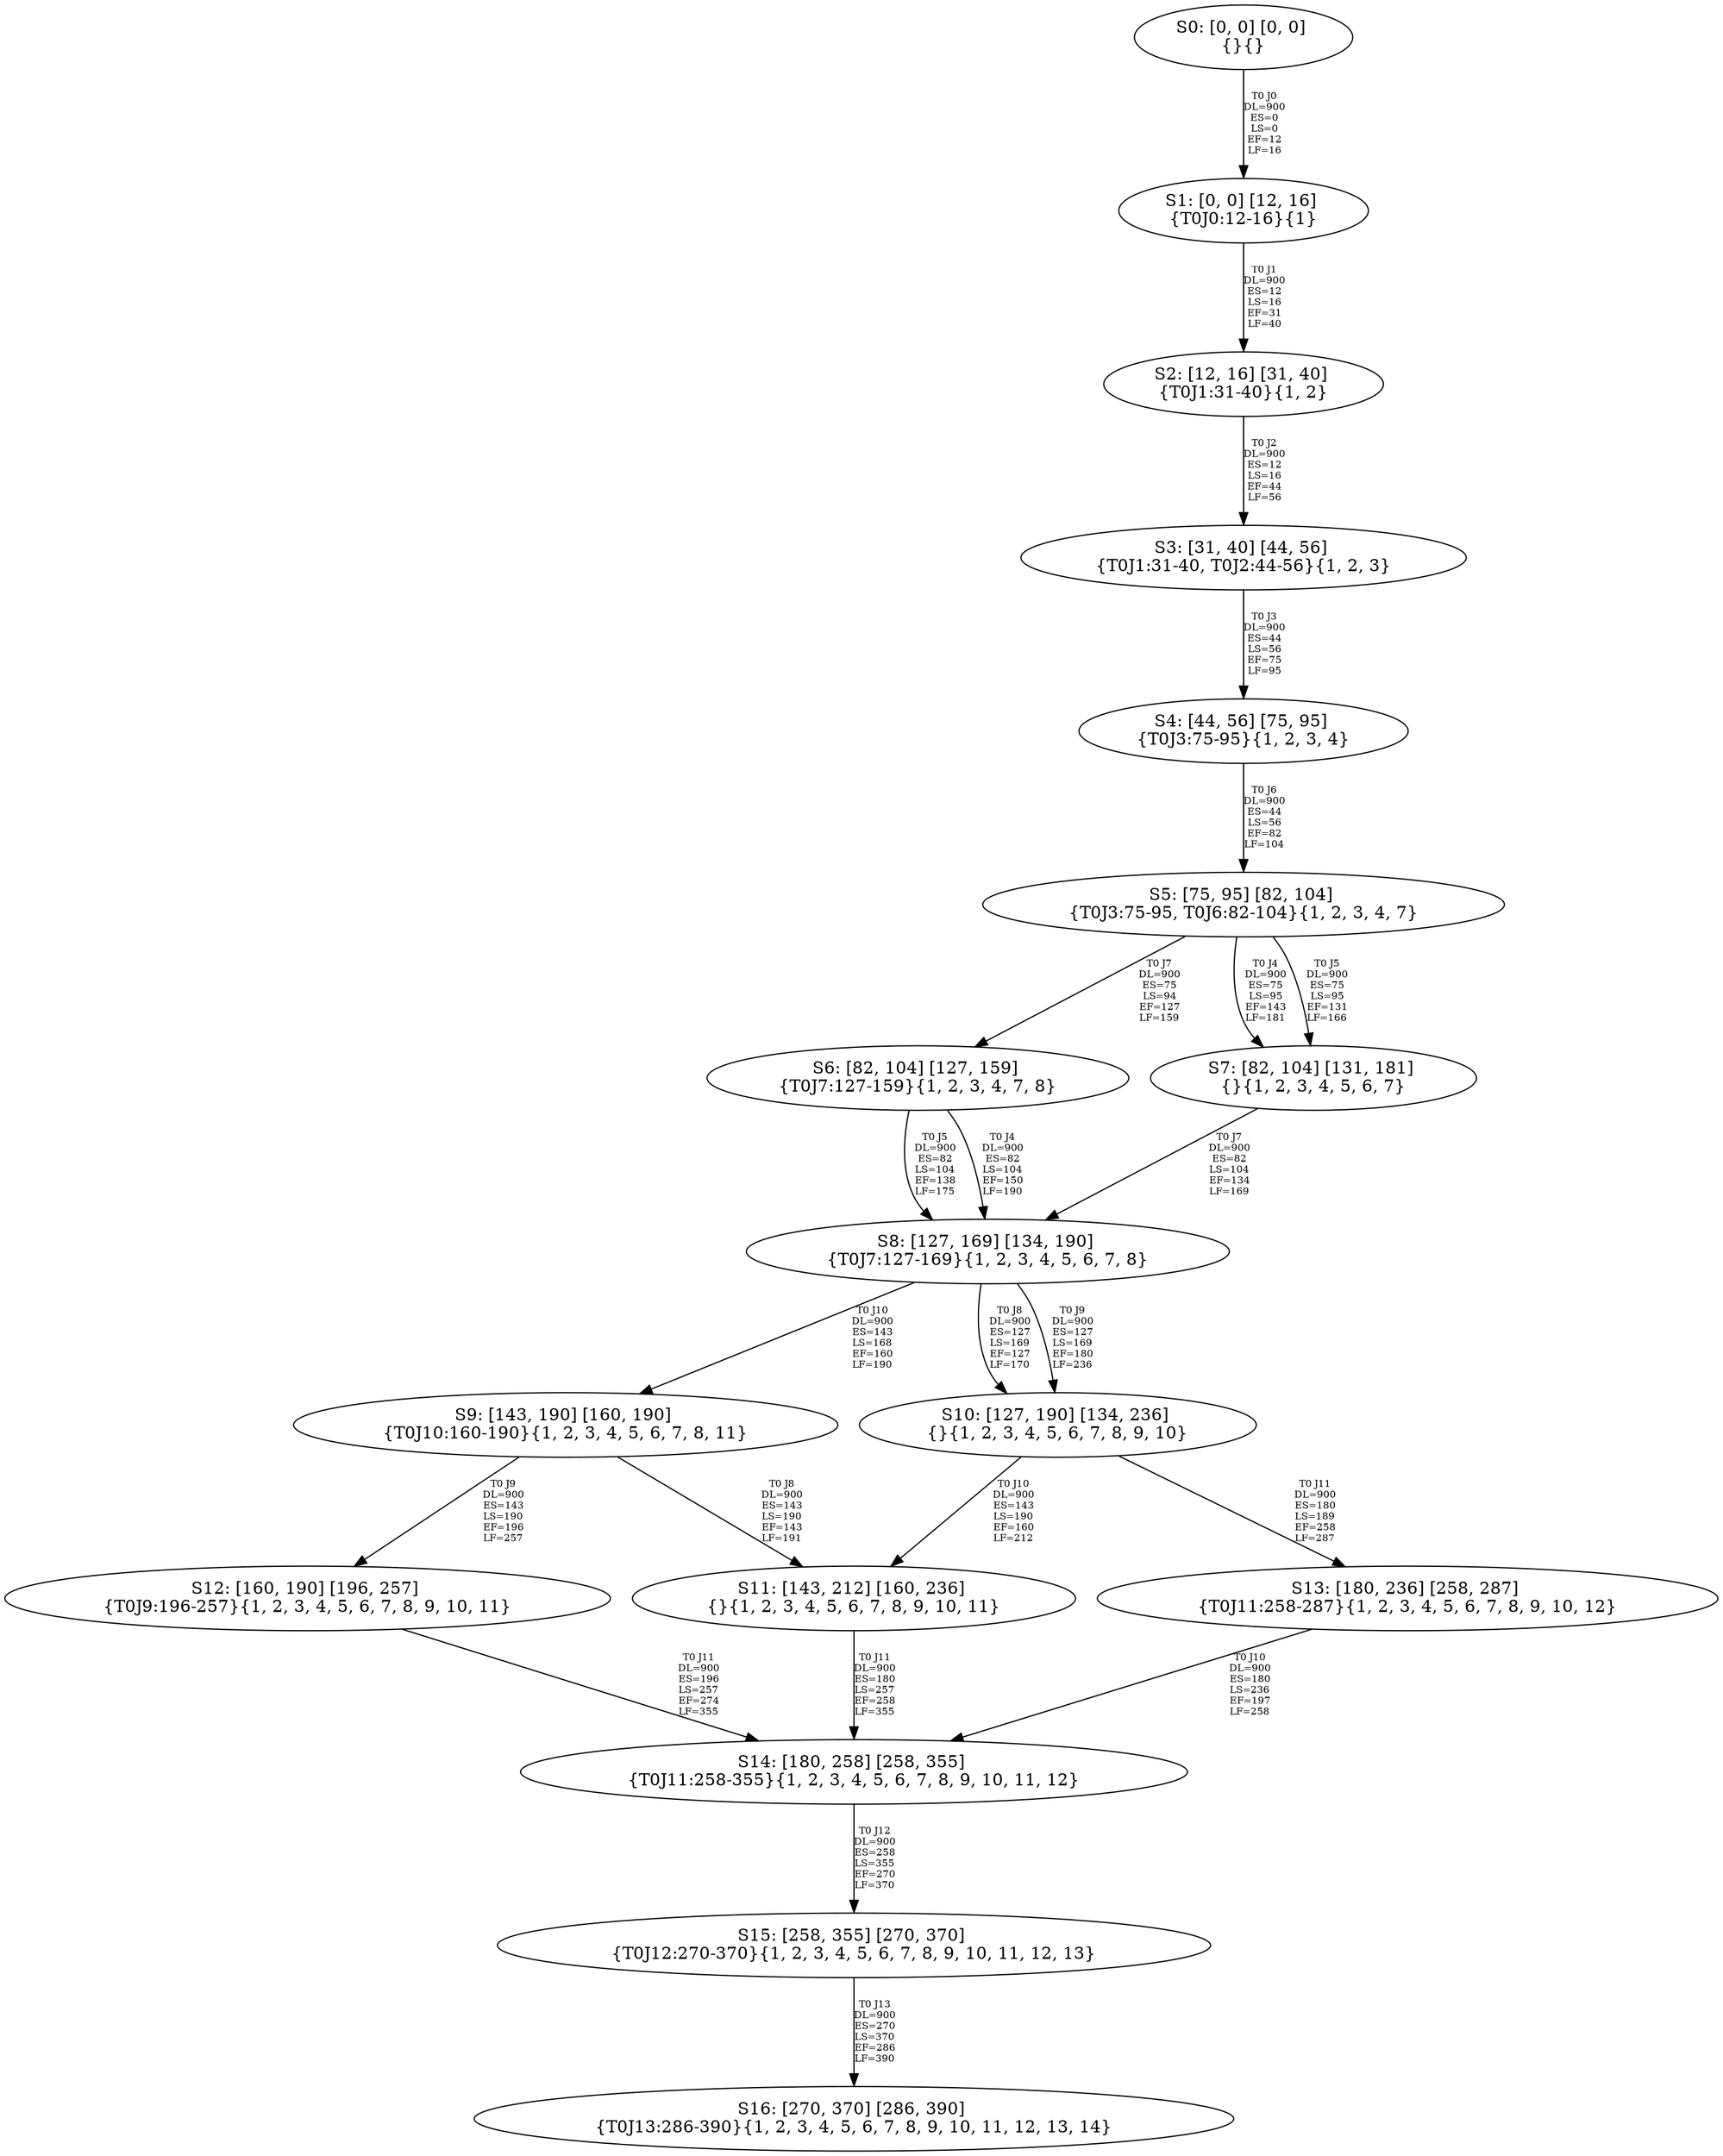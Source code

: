 digraph {
	S0[label="S0: [0, 0] [0, 0] \n{}{}"];
	S1[label="S1: [0, 0] [12, 16] \n{T0J0:12-16}{1}"];
	S2[label="S2: [12, 16] [31, 40] \n{T0J1:31-40}{1, 2}"];
	S3[label="S3: [31, 40] [44, 56] \n{T0J1:31-40, T0J2:44-56}{1, 2, 3}"];
	S4[label="S4: [44, 56] [75, 95] \n{T0J3:75-95}{1, 2, 3, 4}"];
	S5[label="S5: [75, 95] [82, 104] \n{T0J3:75-95, T0J6:82-104}{1, 2, 3, 4, 7}"];
	S6[label="S6: [82, 104] [127, 159] \n{T0J7:127-159}{1, 2, 3, 4, 7, 8}"];
	S7[label="S7: [82, 104] [131, 181] \n{}{1, 2, 3, 4, 5, 6, 7}"];
	S8[label="S8: [127, 169] [134, 190] \n{T0J7:127-169}{1, 2, 3, 4, 5, 6, 7, 8}"];
	S9[label="S9: [143, 190] [160, 190] \n{T0J10:160-190}{1, 2, 3, 4, 5, 6, 7, 8, 11}"];
	S10[label="S10: [127, 190] [134, 236] \n{}{1, 2, 3, 4, 5, 6, 7, 8, 9, 10}"];
	S11[label="S11: [143, 212] [160, 236] \n{}{1, 2, 3, 4, 5, 6, 7, 8, 9, 10, 11}"];
	S12[label="S12: [160, 190] [196, 257] \n{T0J9:196-257}{1, 2, 3, 4, 5, 6, 7, 8, 9, 10, 11}"];
	S13[label="S13: [180, 236] [258, 287] \n{T0J11:258-287}{1, 2, 3, 4, 5, 6, 7, 8, 9, 10, 12}"];
	S14[label="S14: [180, 258] [258, 355] \n{T0J11:258-355}{1, 2, 3, 4, 5, 6, 7, 8, 9, 10, 11, 12}"];
	S15[label="S15: [258, 355] [270, 370] \n{T0J12:270-370}{1, 2, 3, 4, 5, 6, 7, 8, 9, 10, 11, 12, 13}"];
	S16[label="S16: [270, 370] [286, 390] \n{T0J13:286-390}{1, 2, 3, 4, 5, 6, 7, 8, 9, 10, 11, 12, 13, 14}"];
	S0 -> S1[label="T0 J0\nDL=900\nES=0\nLS=0\nEF=12\nLF=16",fontsize=8];
	S1 -> S2[label="T0 J1\nDL=900\nES=12\nLS=16\nEF=31\nLF=40",fontsize=8];
	S2 -> S3[label="T0 J2\nDL=900\nES=12\nLS=16\nEF=44\nLF=56",fontsize=8];
	S3 -> S4[label="T0 J3\nDL=900\nES=44\nLS=56\nEF=75\nLF=95",fontsize=8];
	S4 -> S5[label="T0 J6\nDL=900\nES=44\nLS=56\nEF=82\nLF=104",fontsize=8];
	S5 -> S7[label="T0 J4\nDL=900\nES=75\nLS=95\nEF=143\nLF=181",fontsize=8];
	S5 -> S7[label="T0 J5\nDL=900\nES=75\nLS=95\nEF=131\nLF=166",fontsize=8];
	S5 -> S6[label="T0 J7\nDL=900\nES=75\nLS=94\nEF=127\nLF=159",fontsize=8];
	S6 -> S8[label="T0 J4\nDL=900\nES=82\nLS=104\nEF=150\nLF=190",fontsize=8];
	S6 -> S8[label="T0 J5\nDL=900\nES=82\nLS=104\nEF=138\nLF=175",fontsize=8];
	S7 -> S8[label="T0 J7\nDL=900\nES=82\nLS=104\nEF=134\nLF=169",fontsize=8];
	S8 -> S10[label="T0 J8\nDL=900\nES=127\nLS=169\nEF=127\nLF=170",fontsize=8];
	S8 -> S10[label="T0 J9\nDL=900\nES=127\nLS=169\nEF=180\nLF=236",fontsize=8];
	S8 -> S9[label="T0 J10\nDL=900\nES=143\nLS=168\nEF=160\nLF=190",fontsize=8];
	S9 -> S11[label="T0 J8\nDL=900\nES=143\nLS=190\nEF=143\nLF=191",fontsize=8];
	S9 -> S12[label="T0 J9\nDL=900\nES=143\nLS=190\nEF=196\nLF=257",fontsize=8];
	S10 -> S11[label="T0 J10\nDL=900\nES=143\nLS=190\nEF=160\nLF=212",fontsize=8];
	S10 -> S13[label="T0 J11\nDL=900\nES=180\nLS=189\nEF=258\nLF=287",fontsize=8];
	S11 -> S14[label="T0 J11\nDL=900\nES=180\nLS=257\nEF=258\nLF=355",fontsize=8];
	S12 -> S14[label="T0 J11\nDL=900\nES=196\nLS=257\nEF=274\nLF=355",fontsize=8];
	S13 -> S14[label="T0 J10\nDL=900\nES=180\nLS=236\nEF=197\nLF=258",fontsize=8];
	S14 -> S15[label="T0 J12\nDL=900\nES=258\nLS=355\nEF=270\nLF=370",fontsize=8];
	S15 -> S16[label="T0 J13\nDL=900\nES=270\nLS=370\nEF=286\nLF=390",fontsize=8];
}
